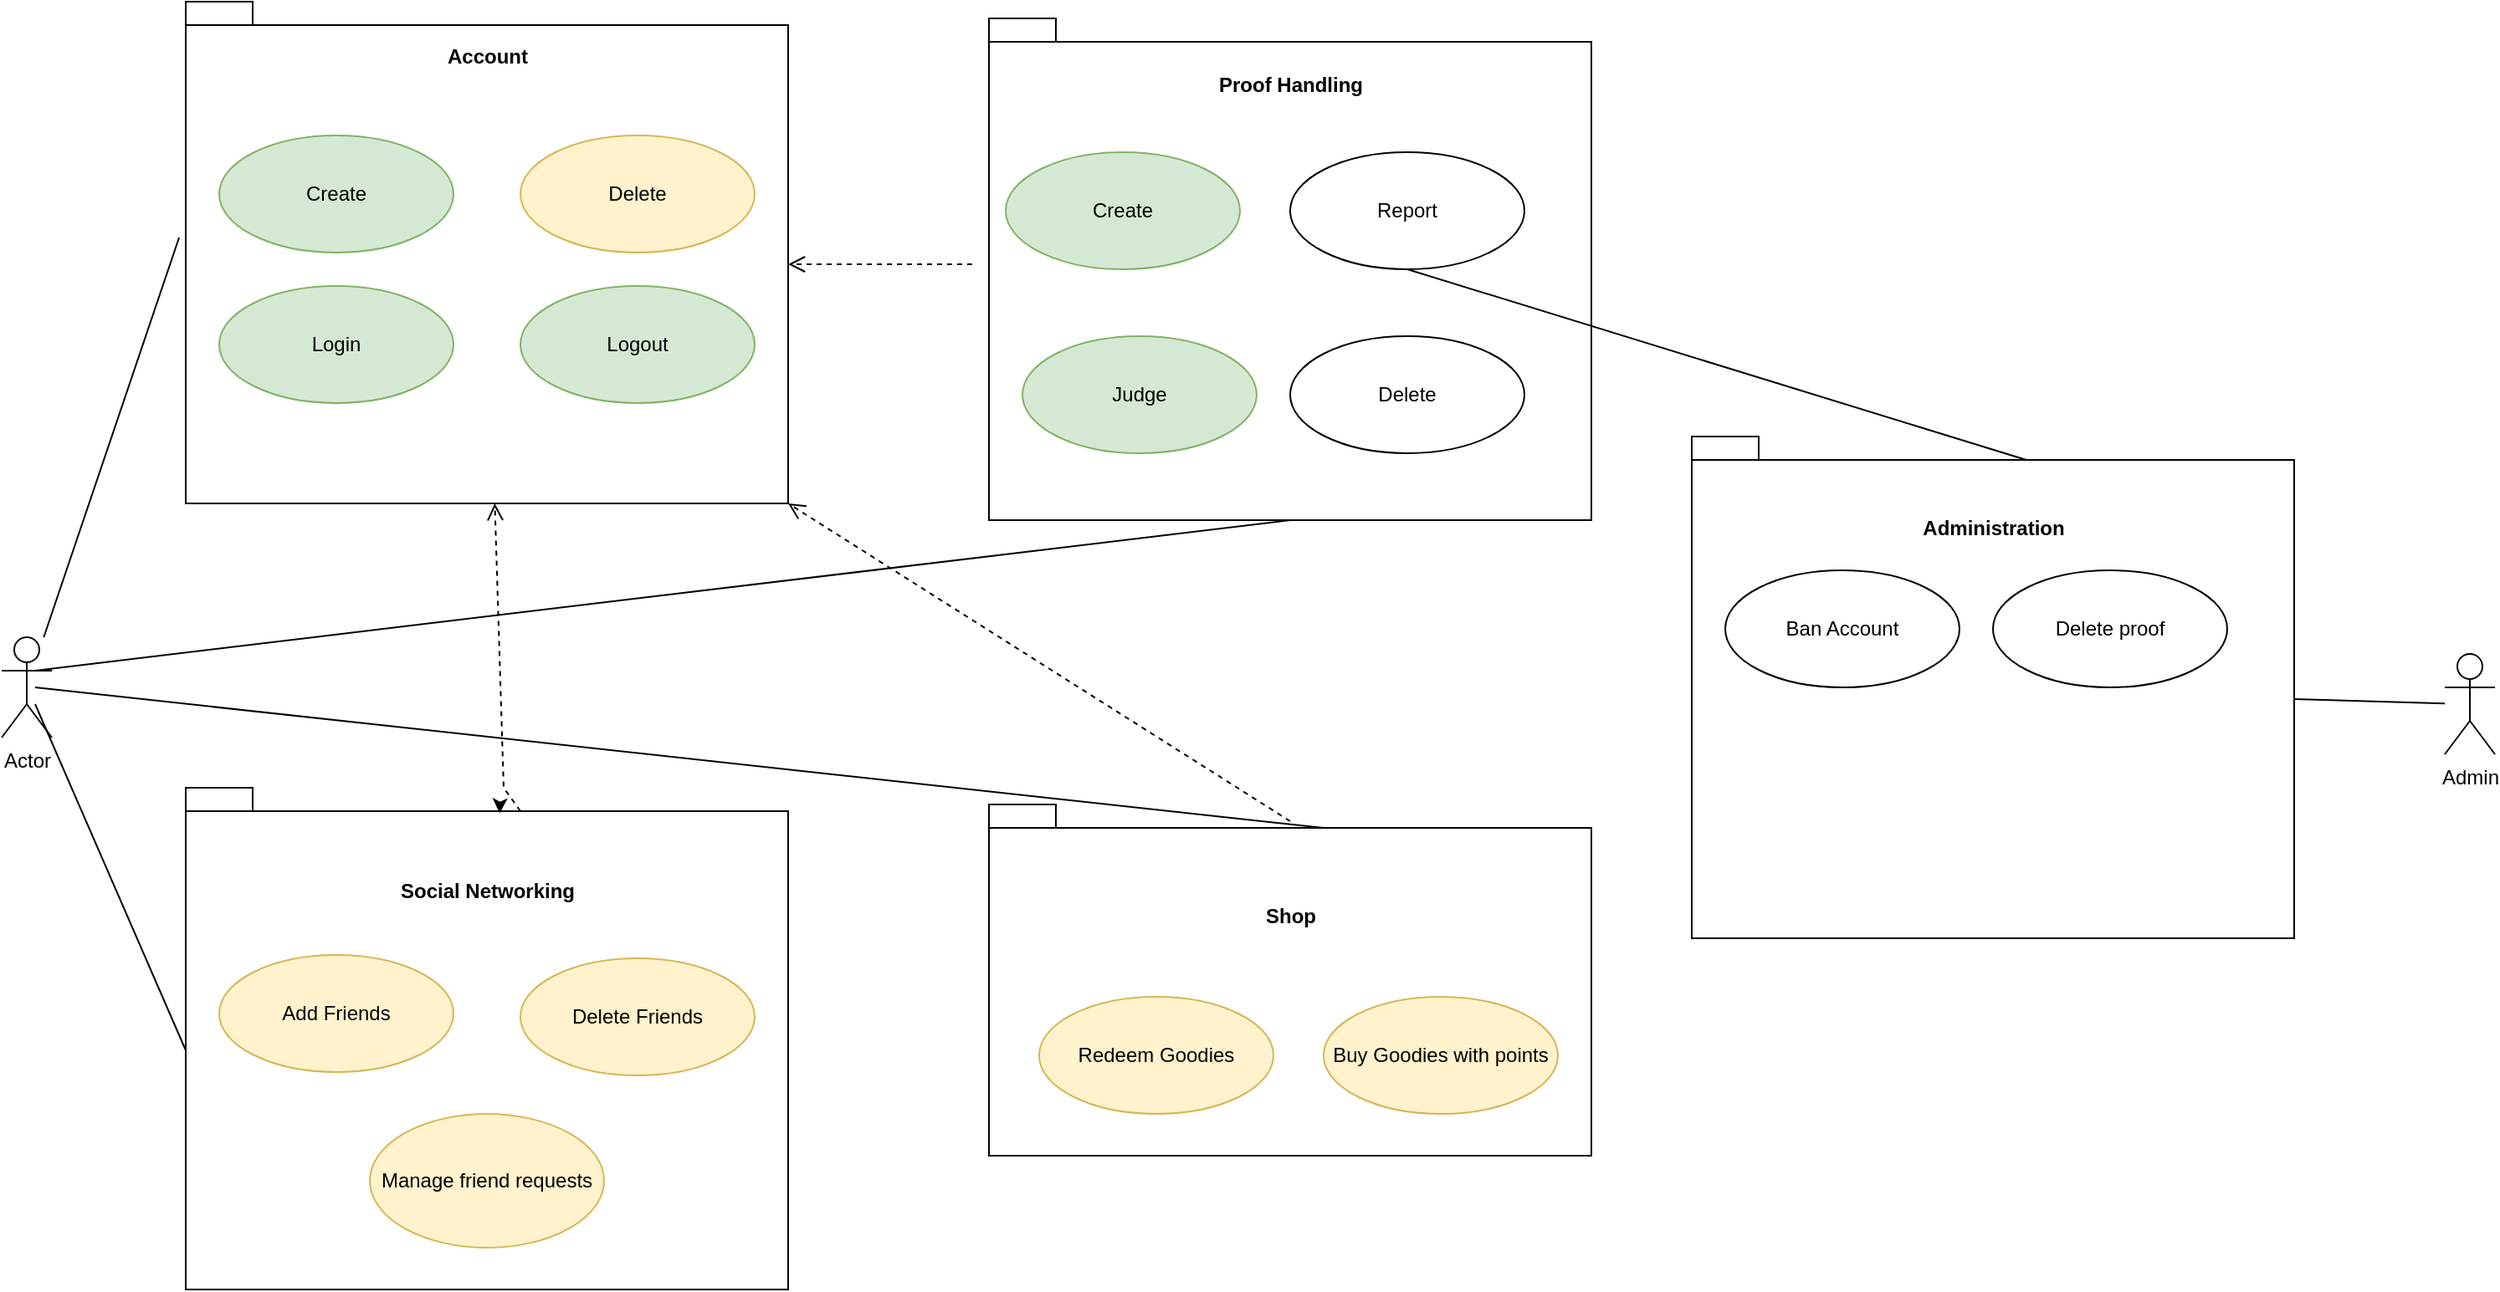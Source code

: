 <mxfile version="20.5.1" type="github">
  <diagram id="9Hrbb2R-tDA1yJ9SKTgA" name="Seite-1">
    <mxGraphModel dx="374" dy="204" grid="1" gridSize="10" guides="1" tooltips="1" connect="1" arrows="1" fold="1" page="1" pageScale="1" pageWidth="1569" pageHeight="1654" math="0" shadow="0">
      <root>
        <mxCell id="0" />
        <mxCell id="1" parent="0" />
        <mxCell id="8wCynKdP6kSH53Gw-5Ry-2" value="Account&lt;br&gt;&lt;br&gt;&lt;br&gt;&lt;br&gt;&lt;br&gt;&lt;br&gt;&lt;br&gt;&lt;br&gt;&lt;br&gt;&lt;br&gt;&lt;br&gt;&lt;br&gt;&lt;br&gt;&lt;br&gt;&lt;br&gt;&lt;br&gt;&lt;br&gt;&lt;br&gt;" style="shape=folder;fontStyle=1;spacingTop=10;tabWidth=40;tabHeight=14;tabPosition=left;html=1;" vertex="1" parent="1">
          <mxGeometry x="170" y="260" width="360" height="300" as="geometry" />
        </mxCell>
        <mxCell id="8wCynKdP6kSH53Gw-5Ry-3" value="Create" style="ellipse;whiteSpace=wrap;html=1;fillColor=#d5e8d4;strokeColor=#82b366;" vertex="1" parent="1">
          <mxGeometry x="190" y="340" width="140" height="70" as="geometry" />
        </mxCell>
        <mxCell id="8wCynKdP6kSH53Gw-5Ry-4" value="Login" style="ellipse;whiteSpace=wrap;html=1;fillColor=#d5e8d4;strokeColor=#82b366;" vertex="1" parent="1">
          <mxGeometry x="190" y="430" width="140" height="70" as="geometry" />
        </mxCell>
        <mxCell id="8wCynKdP6kSH53Gw-5Ry-5" value="Logout" style="ellipse;whiteSpace=wrap;html=1;fillColor=#d5e8d4;strokeColor=#82b366;" vertex="1" parent="1">
          <mxGeometry x="370" y="430" width="140" height="70" as="geometry" />
        </mxCell>
        <mxCell id="8wCynKdP6kSH53Gw-5Ry-6" value="Delete" style="ellipse;whiteSpace=wrap;html=1;fillColor=#fff2cc;strokeColor=#d6b656;" vertex="1" parent="1">
          <mxGeometry x="370" y="340" width="140" height="70" as="geometry" />
        </mxCell>
        <mxCell id="8wCynKdP6kSH53Gw-5Ry-7" value="Proof Handling&lt;br&gt;&lt;br&gt;&lt;br&gt;&lt;br&gt;&lt;br&gt;&lt;br&gt;&lt;br&gt;&lt;br&gt;&lt;br&gt;&lt;br&gt;&lt;br&gt;&lt;br&gt;&lt;br&gt;&lt;br&gt;&lt;br&gt;&lt;br&gt;&lt;br&gt;" style="shape=folder;fontStyle=1;spacingTop=10;tabWidth=40;tabHeight=14;tabPosition=left;html=1;" vertex="1" parent="1">
          <mxGeometry x="650" y="270" width="360" height="300" as="geometry" />
        </mxCell>
        <mxCell id="8wCynKdP6kSH53Gw-5Ry-8" value="Shop&lt;br&gt;&lt;br&gt;&lt;br&gt;&lt;br&gt;&lt;br&gt;&lt;br&gt;&lt;br&gt;" style="shape=folder;fontStyle=1;spacingTop=10;tabWidth=40;tabHeight=14;tabPosition=left;html=1;" vertex="1" parent="1">
          <mxGeometry x="650" y="740" width="360" height="210" as="geometry" />
        </mxCell>
        <mxCell id="8wCynKdP6kSH53Gw-5Ry-9" value="&lt;br&gt;&lt;br&gt;Social Networking&lt;br&gt;&lt;br&gt;&lt;br&gt;&lt;br&gt;&lt;br&gt;&lt;br&gt;&lt;br&gt;&lt;br&gt;&lt;br&gt;&lt;br&gt;&lt;br&gt;&lt;br&gt;&lt;br&gt;&lt;br&gt;&lt;br&gt;&lt;br&gt;" style="shape=folder;fontStyle=1;spacingTop=10;tabWidth=40;tabHeight=14;tabPosition=left;html=1;" vertex="1" parent="1">
          <mxGeometry x="170" y="730" width="360" height="300" as="geometry" />
        </mxCell>
        <mxCell id="8wCynKdP6kSH53Gw-5Ry-10" value="Create" style="ellipse;whiteSpace=wrap;html=1;fillColor=#d5e8d4;strokeColor=#82b366;" vertex="1" parent="1">
          <mxGeometry x="660" y="350" width="140" height="70" as="geometry" />
        </mxCell>
        <mxCell id="8wCynKdP6kSH53Gw-5Ry-11" value="Report" style="ellipse;whiteSpace=wrap;html=1;" vertex="1" parent="1">
          <mxGeometry x="830" y="350" width="140" height="70" as="geometry" />
        </mxCell>
        <mxCell id="8wCynKdP6kSH53Gw-5Ry-12" value="Judge" style="ellipse;whiteSpace=wrap;html=1;fillColor=#d5e8d4;strokeColor=#82b366;" vertex="1" parent="1">
          <mxGeometry x="670" y="460" width="140" height="70" as="geometry" />
        </mxCell>
        <mxCell id="8wCynKdP6kSH53Gw-5Ry-13" value="Delete" style="ellipse;whiteSpace=wrap;html=1;" vertex="1" parent="1">
          <mxGeometry x="830" y="460" width="140" height="70" as="geometry" />
        </mxCell>
        <mxCell id="8wCynKdP6kSH53Gw-5Ry-14" value="Redeem Goodies" style="ellipse;whiteSpace=wrap;html=1;fillColor=#fff2cc;strokeColor=#d6b656;" vertex="1" parent="1">
          <mxGeometry x="680" y="855" width="140" height="70" as="geometry" />
        </mxCell>
        <mxCell id="8wCynKdP6kSH53Gw-5Ry-15" value="Add Friends" style="ellipse;whiteSpace=wrap;html=1;fillColor=#fff2cc;strokeColor=#d6b656;" vertex="1" parent="1">
          <mxGeometry x="190" y="830" width="140" height="70" as="geometry" />
        </mxCell>
        <mxCell id="8wCynKdP6kSH53Gw-5Ry-16" value="Buy Goodies with points" style="ellipse;whiteSpace=wrap;html=1;fillColor=#fff2cc;strokeColor=#d6b656;" vertex="1" parent="1">
          <mxGeometry x="850" y="855" width="140" height="70" as="geometry" />
        </mxCell>
        <mxCell id="8wCynKdP6kSH53Gw-5Ry-18" value="Manage friend requests" style="ellipse;whiteSpace=wrap;html=1;fillColor=#fff2cc;strokeColor=#d6b656;" vertex="1" parent="1">
          <mxGeometry x="280" y="925" width="140" height="80" as="geometry" />
        </mxCell>
        <mxCell id="8wCynKdP6kSH53Gw-5Ry-19" value="Delete Friends" style="ellipse;whiteSpace=wrap;html=1;fillColor=#fff2cc;strokeColor=#d6b656;" vertex="1" parent="1">
          <mxGeometry x="370" y="832" width="140" height="70" as="geometry" />
        </mxCell>
        <mxCell id="8wCynKdP6kSH53Gw-5Ry-20" value="Actor" style="shape=umlActor;verticalLabelPosition=bottom;verticalAlign=top;html=1;" vertex="1" parent="1">
          <mxGeometry x="60" y="640" width="30" height="60" as="geometry" />
        </mxCell>
        <mxCell id="8wCynKdP6kSH53Gw-5Ry-21" value="Administration&lt;br&gt;&lt;br&gt;&lt;br&gt;&lt;br&gt;&lt;br&gt;&lt;br&gt;&lt;br&gt;&lt;br&gt;&lt;br&gt;&lt;br&gt;&lt;br&gt;&lt;br&gt;&lt;br&gt;&lt;br&gt;&lt;br&gt;" style="shape=folder;fontStyle=1;spacingTop=10;tabWidth=40;tabHeight=14;tabPosition=left;html=1;" vertex="1" parent="1">
          <mxGeometry x="1070" y="520" width="360" height="300" as="geometry" />
        </mxCell>
        <mxCell id="8wCynKdP6kSH53Gw-5Ry-22" value="Delete proof" style="ellipse;whiteSpace=wrap;html=1;" vertex="1" parent="1">
          <mxGeometry x="1250" y="600" width="140" height="70" as="geometry" />
        </mxCell>
        <mxCell id="8wCynKdP6kSH53Gw-5Ry-23" value="Ban Account" style="ellipse;whiteSpace=wrap;html=1;" vertex="1" parent="1">
          <mxGeometry x="1090" y="600" width="140" height="70" as="geometry" />
        </mxCell>
        <mxCell id="8wCynKdP6kSH53Gw-5Ry-24" value="" style="endArrow=none;html=1;rounded=0;exitX=0.5;exitY=1;exitDx=0;exitDy=0;entryX=0;entryY=0;entryDx=200;entryDy=14;entryPerimeter=0;" edge="1" parent="1" source="8wCynKdP6kSH53Gw-5Ry-11" target="8wCynKdP6kSH53Gw-5Ry-21">
          <mxGeometry width="50" height="50" relative="1" as="geometry">
            <mxPoint x="650" y="680" as="sourcePoint" />
            <mxPoint x="860" y="670" as="targetPoint" />
          </mxGeometry>
        </mxCell>
        <mxCell id="8wCynKdP6kSH53Gw-5Ry-25" value="" style="endArrow=none;html=1;rounded=0;entryX=-0.011;entryY=0.47;entryDx=0;entryDy=0;entryPerimeter=0;" edge="1" parent="1" source="8wCynKdP6kSH53Gw-5Ry-20" target="8wCynKdP6kSH53Gw-5Ry-2">
          <mxGeometry width="50" height="50" relative="1" as="geometry">
            <mxPoint x="810" y="720" as="sourcePoint" />
            <mxPoint x="860" y="670" as="targetPoint" />
          </mxGeometry>
        </mxCell>
        <mxCell id="8wCynKdP6kSH53Gw-5Ry-27" value="" style="endArrow=none;html=1;rounded=0;exitX=0;exitY=0;exitDx=0;exitDy=157;exitPerimeter=0;" edge="1" parent="1" source="8wCynKdP6kSH53Gw-5Ry-9">
          <mxGeometry width="50" height="50" relative="1" as="geometry">
            <mxPoint x="40" y="820" as="sourcePoint" />
            <mxPoint x="80" y="680" as="targetPoint" />
          </mxGeometry>
        </mxCell>
        <mxCell id="8wCynKdP6kSH53Gw-5Ry-28" value="" style="endArrow=none;html=1;rounded=0;entryX=0;entryY=0;entryDx=200;entryDy=14;entryPerimeter=0;" edge="1" parent="1" target="8wCynKdP6kSH53Gw-5Ry-8">
          <mxGeometry width="50" height="50" relative="1" as="geometry">
            <mxPoint x="80" y="670" as="sourcePoint" />
            <mxPoint x="290" y="660" as="targetPoint" />
          </mxGeometry>
        </mxCell>
        <mxCell id="8wCynKdP6kSH53Gw-5Ry-29" value="" style="endArrow=none;html=1;rounded=0;entryX=0.5;entryY=1;entryDx=0;entryDy=0;entryPerimeter=0;" edge="1" parent="1" target="8wCynKdP6kSH53Gw-5Ry-7">
          <mxGeometry width="50" height="50" relative="1" as="geometry">
            <mxPoint x="80" y="660" as="sourcePoint" />
            <mxPoint x="330" y="640" as="targetPoint" />
          </mxGeometry>
        </mxCell>
        <mxCell id="8wCynKdP6kSH53Gw-5Ry-30" value="Admin" style="shape=umlActor;verticalLabelPosition=bottom;verticalAlign=top;html=1;" vertex="1" parent="1">
          <mxGeometry x="1520" y="650" width="30" height="60" as="geometry" />
        </mxCell>
        <mxCell id="8wCynKdP6kSH53Gw-5Ry-33" value="" style="endArrow=none;html=1;rounded=0;exitX=0;exitY=0;exitDx=360;exitDy=157;exitPerimeter=0;" edge="1" parent="1" source="8wCynKdP6kSH53Gw-5Ry-21" target="8wCynKdP6kSH53Gw-5Ry-30">
          <mxGeometry width="50" height="50" relative="1" as="geometry">
            <mxPoint x="1510" y="610" as="sourcePoint" />
            <mxPoint x="1560" y="560" as="targetPoint" />
          </mxGeometry>
        </mxCell>
        <mxCell id="8wCynKdP6kSH53Gw-5Ry-35" value="" style="html=1;verticalAlign=bottom;endArrow=open;dashed=1;endSize=8;rounded=0;entryX=0;entryY=0;entryDx=360;entryDy=300;entryPerimeter=0;" edge="1" parent="1" target="8wCynKdP6kSH53Gw-5Ry-2">
          <mxGeometry relative="1" as="geometry">
            <mxPoint x="830" y="750" as="sourcePoint" />
            <mxPoint x="600" y="650" as="targetPoint" />
          </mxGeometry>
        </mxCell>
        <mxCell id="8wCynKdP6kSH53Gw-5Ry-36" value="" style="html=1;verticalAlign=bottom;endArrow=open;dashed=1;endSize=8;rounded=0;entryX=0;entryY=0;entryDx=360;entryDy=157;entryPerimeter=0;" edge="1" parent="1" target="8wCynKdP6kSH53Gw-5Ry-2">
          <mxGeometry relative="1" as="geometry">
            <mxPoint x="640" y="417" as="sourcePoint" />
            <mxPoint x="590" y="700" as="targetPoint" />
          </mxGeometry>
        </mxCell>
        <mxCell id="8wCynKdP6kSH53Gw-5Ry-37" value="" style="html=1;verticalAlign=bottom;endArrow=open;dashed=1;endSize=8;rounded=0;exitX=0;exitY=0;exitDx=200;exitDy=14;exitPerimeter=0;" edge="1" parent="1" source="8wCynKdP6kSH53Gw-5Ry-9" target="8wCynKdP6kSH53Gw-5Ry-2">
          <mxGeometry relative="1" as="geometry">
            <mxPoint x="450" y="660" as="sourcePoint" />
            <mxPoint x="370" y="660" as="targetPoint" />
            <Array as="points">
              <mxPoint x="360" y="730" />
            </Array>
          </mxGeometry>
        </mxCell>
        <mxCell id="8wCynKdP6kSH53Gw-5Ry-38" style="edgeStyle=orthogonalEdgeStyle;rounded=0;orthogonalLoop=1;jettySize=auto;html=1;exitX=0;exitY=0;exitDx=200;exitDy=14;exitPerimeter=0;entryX=0.521;entryY=0.051;entryDx=0;entryDy=0;entryPerimeter=0;" edge="1" parent="1" source="8wCynKdP6kSH53Gw-5Ry-9" target="8wCynKdP6kSH53Gw-5Ry-9">
          <mxGeometry relative="1" as="geometry" />
        </mxCell>
      </root>
    </mxGraphModel>
  </diagram>
</mxfile>
